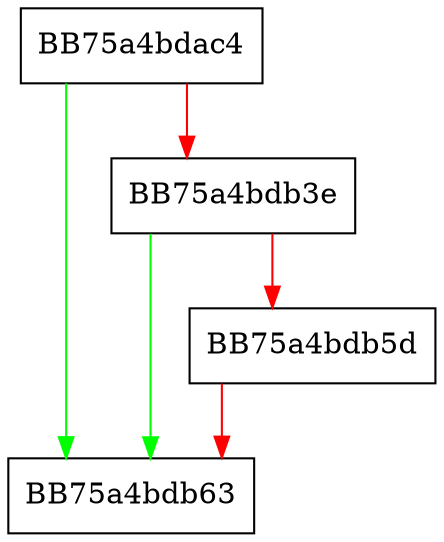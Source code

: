 digraph RemoteThreadCreateNotification {
  node [shape="box"];
  graph [splines=ortho];
  BB75a4bdac4 -> BB75a4bdb63 [color="green"];
  BB75a4bdac4 -> BB75a4bdb3e [color="red"];
  BB75a4bdb3e -> BB75a4bdb63 [color="green"];
  BB75a4bdb3e -> BB75a4bdb5d [color="red"];
  BB75a4bdb5d -> BB75a4bdb63 [color="red"];
}